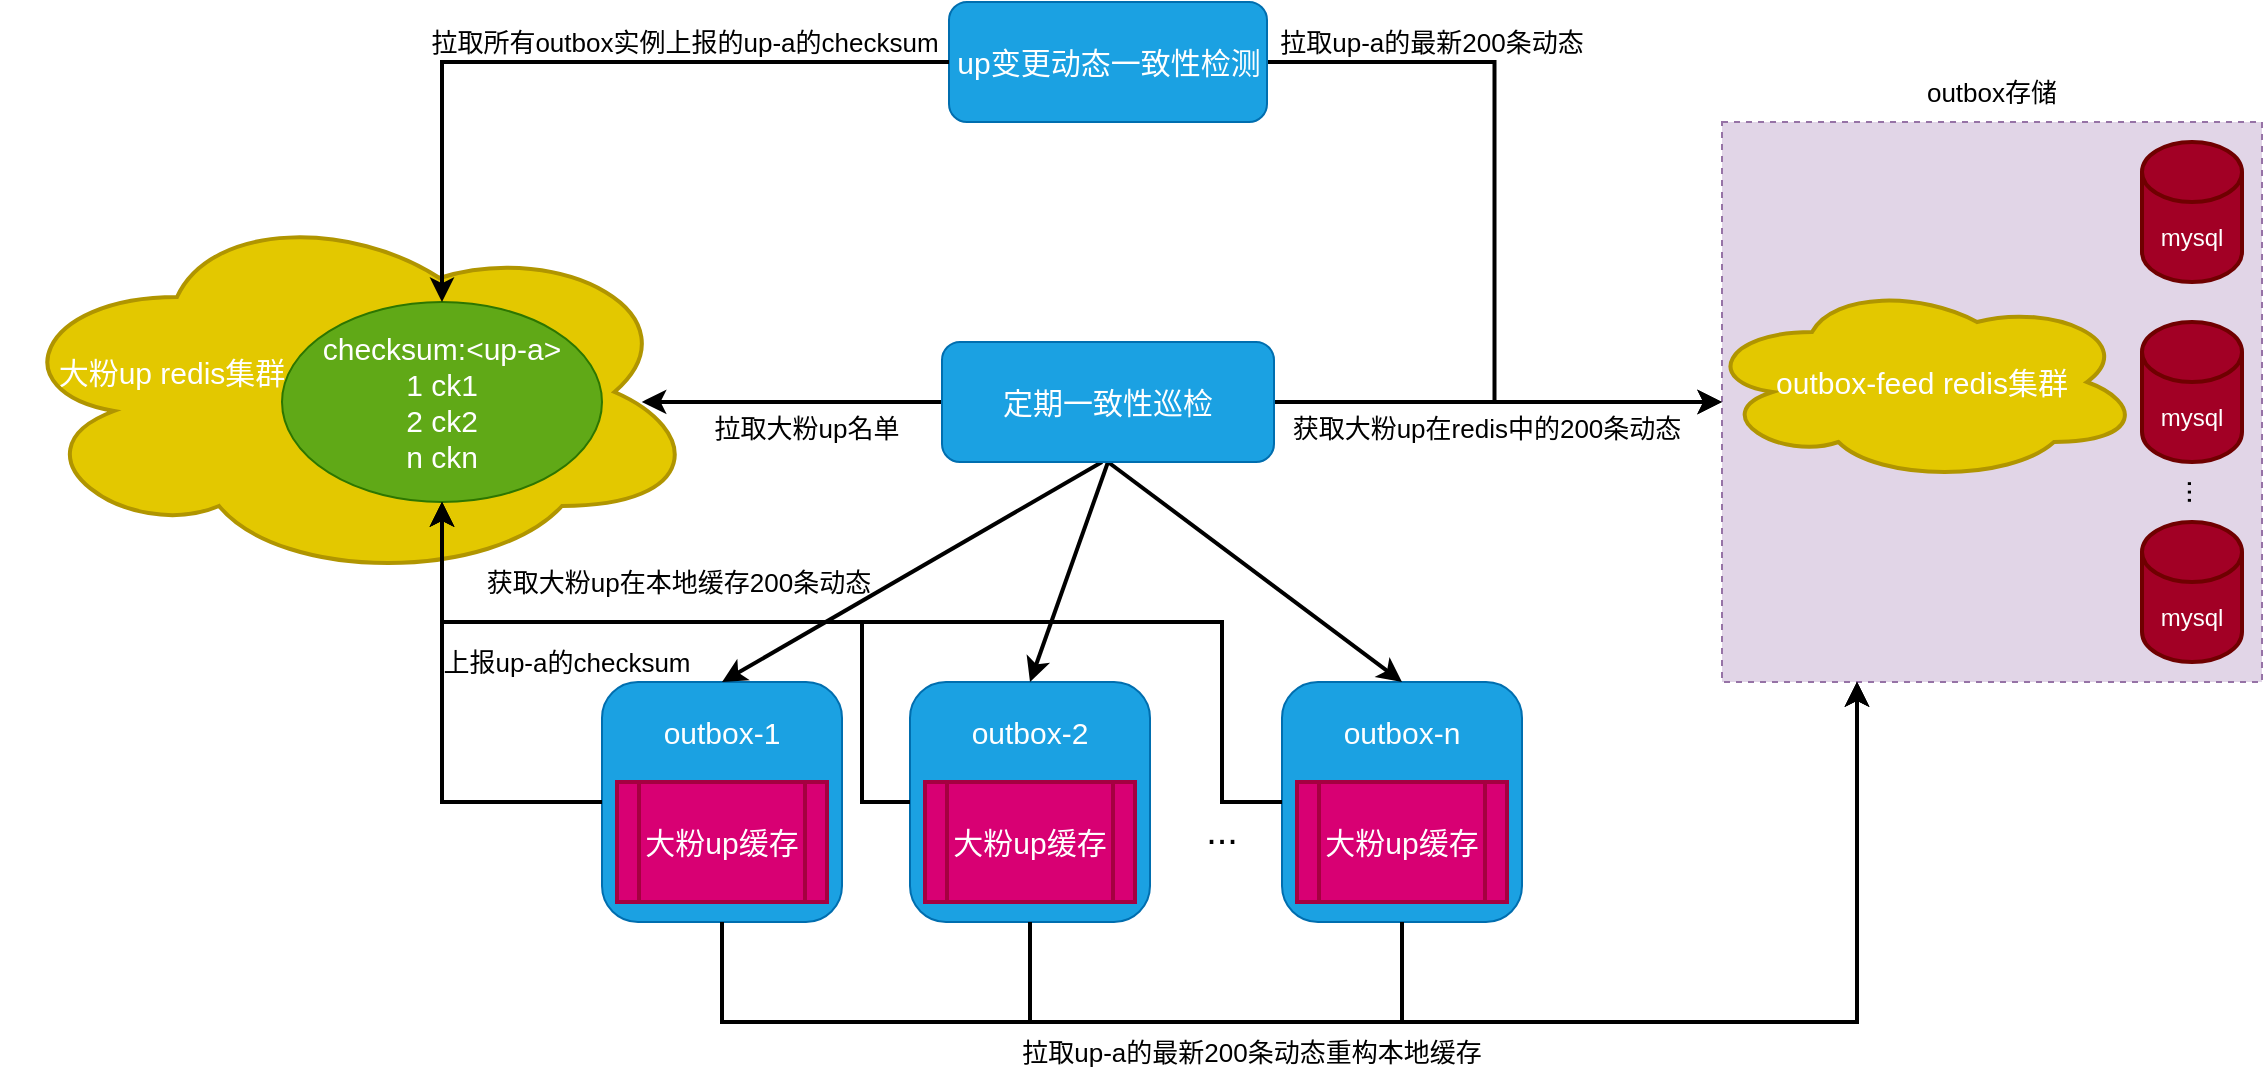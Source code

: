 <mxfile version="21.1.2" type="github">
  <diagram name="第 1 页" id="WdboCnZ2d4t4Ayvz6EiU">
    <mxGraphModel dx="2069" dy="739" grid="1" gridSize="10" guides="1" tooltips="1" connect="1" arrows="1" fold="1" page="1" pageScale="1" pageWidth="827" pageHeight="1169" math="0" shadow="0">
      <root>
        <mxCell id="0" />
        <mxCell id="1" parent="0" />
        <mxCell id="ZECSGGWycOFUHyePITKy-1" value="" style="group" vertex="1" connectable="0" parent="1">
          <mxGeometry x="140" y="400" width="120" height="120" as="geometry" />
        </mxCell>
        <mxCell id="ZECSGGWycOFUHyePITKy-2" value="" style="rounded=1;whiteSpace=wrap;html=1;fillColor=#1ba1e2;fontColor=#ffffff;strokeColor=#006EAF;" vertex="1" parent="ZECSGGWycOFUHyePITKy-1">
          <mxGeometry width="120" height="120" as="geometry" />
        </mxCell>
        <mxCell id="ZECSGGWycOFUHyePITKy-3" value="&lt;span style=&quot;font-size: 15px;&quot;&gt;大粉up缓存&lt;/span&gt;" style="shape=process;whiteSpace=wrap;html=1;backgroundOutline=1;strokeWidth=2;fillColor=#d80073;fontColor=#ffffff;strokeColor=#A50040;" vertex="1" parent="ZECSGGWycOFUHyePITKy-1">
          <mxGeometry x="7.5" y="50" width="105" height="60" as="geometry" />
        </mxCell>
        <mxCell id="ZECSGGWycOFUHyePITKy-4" value="&lt;font color=&quot;#ffffff&quot; style=&quot;font-size: 15px;&quot;&gt;outbox-1&lt;/font&gt;" style="text;strokeColor=none;align=center;fillColor=none;html=1;verticalAlign=middle;whiteSpace=wrap;rounded=0;" vertex="1" parent="ZECSGGWycOFUHyePITKy-1">
          <mxGeometry x="25" y="10" width="70" height="30" as="geometry" />
        </mxCell>
        <mxCell id="ZECSGGWycOFUHyePITKy-5" value="" style="group" vertex="1" connectable="0" parent="1">
          <mxGeometry x="294" y="400" width="120" height="120" as="geometry" />
        </mxCell>
        <mxCell id="ZECSGGWycOFUHyePITKy-6" value="" style="rounded=1;whiteSpace=wrap;html=1;fillColor=#1ba1e2;fontColor=#ffffff;strokeColor=#006EAF;" vertex="1" parent="ZECSGGWycOFUHyePITKy-5">
          <mxGeometry width="120" height="120" as="geometry" />
        </mxCell>
        <mxCell id="ZECSGGWycOFUHyePITKy-7" value="&lt;span style=&quot;font-size: 15px;&quot;&gt;大粉up缓存&lt;/span&gt;" style="shape=process;whiteSpace=wrap;html=1;backgroundOutline=1;strokeWidth=2;fillColor=#d80073;fontColor=#ffffff;strokeColor=#A50040;" vertex="1" parent="ZECSGGWycOFUHyePITKy-5">
          <mxGeometry x="7.5" y="50" width="105" height="60" as="geometry" />
        </mxCell>
        <mxCell id="ZECSGGWycOFUHyePITKy-8" value="&lt;font color=&quot;#ffffff&quot; style=&quot;font-size: 15px;&quot;&gt;outbox-2&lt;/font&gt;" style="text;strokeColor=none;align=center;fillColor=none;html=1;verticalAlign=middle;whiteSpace=wrap;rounded=0;" vertex="1" parent="ZECSGGWycOFUHyePITKy-5">
          <mxGeometry x="25" y="10" width="70" height="30" as="geometry" />
        </mxCell>
        <mxCell id="ZECSGGWycOFUHyePITKy-9" value="" style="group" vertex="1" connectable="0" parent="1">
          <mxGeometry x="480" y="400" width="120" height="120" as="geometry" />
        </mxCell>
        <mxCell id="ZECSGGWycOFUHyePITKy-10" value="" style="rounded=1;whiteSpace=wrap;html=1;fillColor=#1ba1e2;fontColor=#ffffff;strokeColor=#006EAF;" vertex="1" parent="ZECSGGWycOFUHyePITKy-9">
          <mxGeometry width="120" height="120" as="geometry" />
        </mxCell>
        <mxCell id="ZECSGGWycOFUHyePITKy-11" value="&lt;span style=&quot;font-size: 15px;&quot;&gt;大粉up缓存&lt;/span&gt;" style="shape=process;whiteSpace=wrap;html=1;backgroundOutline=1;strokeWidth=2;fillColor=#d80073;fontColor=#ffffff;strokeColor=#A50040;" vertex="1" parent="ZECSGGWycOFUHyePITKy-9">
          <mxGeometry x="7.5" y="50" width="105" height="60" as="geometry" />
        </mxCell>
        <mxCell id="ZECSGGWycOFUHyePITKy-12" value="&lt;font color=&quot;#ffffff&quot; style=&quot;font-size: 15px;&quot;&gt;outbox-n&lt;/font&gt;" style="text;strokeColor=none;align=center;fillColor=none;html=1;verticalAlign=middle;whiteSpace=wrap;rounded=0;" vertex="1" parent="ZECSGGWycOFUHyePITKy-9">
          <mxGeometry x="25" y="10" width="70" height="30" as="geometry" />
        </mxCell>
        <mxCell id="ZECSGGWycOFUHyePITKy-13" value="" style="group" vertex="1" connectable="0" parent="1">
          <mxGeometry x="690" y="90" width="280" height="310" as="geometry" />
        </mxCell>
        <mxCell id="ZECSGGWycOFUHyePITKy-14" value="" style="rounded=0;whiteSpace=wrap;html=1;dashed=1;fillColor=#e1d5e7;strokeColor=#9673a6;" vertex="1" parent="ZECSGGWycOFUHyePITKy-13">
          <mxGeometry x="10" y="30" width="270" height="280" as="geometry" />
        </mxCell>
        <mxCell id="ZECSGGWycOFUHyePITKy-15" value="&lt;font color=&quot;#ffffff&quot; style=&quot;font-size: 15px;&quot;&gt;outbox-feed redis集群&lt;/font&gt;" style="ellipse;shape=cloud;whiteSpace=wrap;html=1;strokeWidth=2;fillColor=#e3c800;strokeColor=#B09500;fontColor=#000000;" vertex="1" parent="ZECSGGWycOFUHyePITKy-13">
          <mxGeometry y="110" width="220" height="100" as="geometry" />
        </mxCell>
        <mxCell id="ZECSGGWycOFUHyePITKy-16" value="mysql" style="shape=cylinder3;whiteSpace=wrap;html=1;boundedLbl=1;backgroundOutline=1;size=15;strokeWidth=2;fillColor=#a20025;fontColor=#ffffff;strokeColor=#6F0000;" vertex="1" parent="ZECSGGWycOFUHyePITKy-13">
          <mxGeometry x="220" y="40" width="50" height="70" as="geometry" />
        </mxCell>
        <mxCell id="ZECSGGWycOFUHyePITKy-17" value="mysql" style="shape=cylinder3;whiteSpace=wrap;html=1;boundedLbl=1;backgroundOutline=1;size=15;strokeWidth=2;fillColor=#a20025;fontColor=#ffffff;strokeColor=#6F0000;" vertex="1" parent="ZECSGGWycOFUHyePITKy-13">
          <mxGeometry x="220" y="130" width="50" height="70" as="geometry" />
        </mxCell>
        <mxCell id="ZECSGGWycOFUHyePITKy-18" value="&lt;font style=&quot;font-size: 15px;&quot;&gt;...&lt;/font&gt;" style="text;strokeColor=none;align=center;fillColor=none;html=1;verticalAlign=middle;whiteSpace=wrap;rounded=0;rotation=-90;" vertex="1" parent="ZECSGGWycOFUHyePITKy-13">
          <mxGeometry x="207" y="200" width="63" height="30" as="geometry" />
        </mxCell>
        <mxCell id="ZECSGGWycOFUHyePITKy-19" value="mysql" style="shape=cylinder3;whiteSpace=wrap;html=1;boundedLbl=1;backgroundOutline=1;size=15;strokeWidth=2;fillColor=#a20025;fontColor=#ffffff;strokeColor=#6F0000;" vertex="1" parent="ZECSGGWycOFUHyePITKy-13">
          <mxGeometry x="220" y="230" width="50" height="70" as="geometry" />
        </mxCell>
        <mxCell id="ZECSGGWycOFUHyePITKy-20" value="&lt;font style=&quot;font-size: 13px;&quot;&gt;outbox存储&lt;/font&gt;" style="text;strokeColor=none;align=center;fillColor=none;html=1;verticalAlign=middle;whiteSpace=wrap;rounded=0;" vertex="1" parent="ZECSGGWycOFUHyePITKy-13">
          <mxGeometry x="105" width="80" height="30" as="geometry" />
        </mxCell>
        <mxCell id="ZECSGGWycOFUHyePITKy-25" value="&lt;font style=&quot;font-size: 13px;&quot;&gt;拉取up-a的最新200条动态重构本地缓存&lt;/font&gt;" style="text;strokeColor=none;align=center;fillColor=none;html=1;verticalAlign=middle;whiteSpace=wrap;rounded=0;" vertex="1" parent="1">
          <mxGeometry x="340" y="575" width="250" height="20" as="geometry" />
        </mxCell>
        <mxCell id="ZECSGGWycOFUHyePITKy-42" style="edgeStyle=orthogonalEdgeStyle;rounded=0;orthogonalLoop=1;jettySize=auto;html=1;strokeWidth=2;" edge="1" parent="1" source="ZECSGGWycOFUHyePITKy-26" target="ZECSGGWycOFUHyePITKy-14">
          <mxGeometry relative="1" as="geometry" />
        </mxCell>
        <mxCell id="ZECSGGWycOFUHyePITKy-26" value="&lt;span style=&quot;font-size: 15px;&quot;&gt;up变更动态一致性检测&lt;/span&gt;" style="rounded=1;whiteSpace=wrap;html=1;fillColor=#1ba1e2;fontColor=#ffffff;strokeColor=#006EAF;" vertex="1" parent="1">
          <mxGeometry x="313.5" y="60" width="159" height="60" as="geometry" />
        </mxCell>
        <mxCell id="ZECSGGWycOFUHyePITKy-48" style="edgeStyle=orthogonalEdgeStyle;rounded=0;orthogonalLoop=1;jettySize=auto;html=1;strokeWidth=2;" edge="1" parent="1" source="ZECSGGWycOFUHyePITKy-27">
          <mxGeometry relative="1" as="geometry">
            <mxPoint x="700" y="260" as="targetPoint" />
            <Array as="points">
              <mxPoint x="520" y="260" />
              <mxPoint x="520" y="260" />
            </Array>
          </mxGeometry>
        </mxCell>
        <mxCell id="ZECSGGWycOFUHyePITKy-52" style="edgeStyle=none;rounded=0;orthogonalLoop=1;jettySize=auto;html=1;entryX=0.914;entryY=0.526;entryDx=0;entryDy=0;entryPerimeter=0;strokeWidth=2;" edge="1" parent="1" source="ZECSGGWycOFUHyePITKy-27" target="ZECSGGWycOFUHyePITKy-33">
          <mxGeometry relative="1" as="geometry" />
        </mxCell>
        <mxCell id="ZECSGGWycOFUHyePITKy-54" style="edgeStyle=none;rounded=0;orthogonalLoop=1;jettySize=auto;html=1;entryX=0.5;entryY=0;entryDx=0;entryDy=0;strokeWidth=2;" edge="1" parent="1" target="ZECSGGWycOFUHyePITKy-2">
          <mxGeometry relative="1" as="geometry">
            <mxPoint x="390" y="290" as="sourcePoint" />
          </mxGeometry>
        </mxCell>
        <mxCell id="ZECSGGWycOFUHyePITKy-55" style="edgeStyle=none;rounded=0;orthogonalLoop=1;jettySize=auto;html=1;exitX=0.5;exitY=1;exitDx=0;exitDy=0;entryX=0.5;entryY=0;entryDx=0;entryDy=0;strokeWidth=2;" edge="1" parent="1" source="ZECSGGWycOFUHyePITKy-27" target="ZECSGGWycOFUHyePITKy-6">
          <mxGeometry relative="1" as="geometry" />
        </mxCell>
        <mxCell id="ZECSGGWycOFUHyePITKy-56" style="edgeStyle=none;rounded=0;orthogonalLoop=1;jettySize=auto;html=1;exitX=0.5;exitY=1;exitDx=0;exitDy=0;entryX=0.5;entryY=0;entryDx=0;entryDy=0;strokeWidth=2;" edge="1" parent="1" source="ZECSGGWycOFUHyePITKy-27" target="ZECSGGWycOFUHyePITKy-10">
          <mxGeometry relative="1" as="geometry" />
        </mxCell>
        <mxCell id="ZECSGGWycOFUHyePITKy-27" value="&lt;span style=&quot;font-size: 15px;&quot;&gt;定期一致性巡检&lt;/span&gt;" style="rounded=1;whiteSpace=wrap;html=1;fillColor=#1ba1e2;fontColor=#ffffff;strokeColor=#006EAF;" vertex="1" parent="1">
          <mxGeometry x="310" y="230" width="166" height="60" as="geometry" />
        </mxCell>
        <mxCell id="ZECSGGWycOFUHyePITKy-33" value="" style="ellipse;shape=cloud;whiteSpace=wrap;html=1;strokeWidth=2;fillColor=#e3c800;fontColor=#000000;strokeColor=#B09500;" vertex="1" parent="1">
          <mxGeometry x="-160" y="160" width="350" height="190" as="geometry" />
        </mxCell>
        <mxCell id="ZECSGGWycOFUHyePITKy-34" value="&lt;font style=&quot;font-size: 15px;&quot;&gt;checksum:&amp;lt;up-a&amp;gt;&lt;br&gt;1 ck1&lt;br&gt;2 ck2&lt;br&gt;n ckn&lt;/font&gt;" style="ellipse;whiteSpace=wrap;html=1;fillColor=#60a917;fontColor=#ffffff;strokeColor=#2D7600;" vertex="1" parent="1">
          <mxGeometry x="-20" y="210" width="160" height="100" as="geometry" />
        </mxCell>
        <mxCell id="ZECSGGWycOFUHyePITKy-35" value="&lt;font color=&quot;#ffffff&quot; style=&quot;font-size: 15px;&quot;&gt;大粉up redis集群&lt;/font&gt;" style="text;strokeColor=none;align=center;fillColor=none;html=1;verticalAlign=middle;whiteSpace=wrap;rounded=0;" vertex="1" parent="1">
          <mxGeometry x="-150" y="227.5" width="150" height="35" as="geometry" />
        </mxCell>
        <mxCell id="ZECSGGWycOFUHyePITKy-39" style="edgeStyle=orthogonalEdgeStyle;rounded=0;orthogonalLoop=1;jettySize=auto;html=1;exitX=0;exitY=0.5;exitDx=0;exitDy=0;strokeWidth=2;" edge="1" parent="1" source="ZECSGGWycOFUHyePITKy-2" target="ZECSGGWycOFUHyePITKy-34">
          <mxGeometry relative="1" as="geometry" />
        </mxCell>
        <mxCell id="ZECSGGWycOFUHyePITKy-43" style="edgeStyle=orthogonalEdgeStyle;rounded=0;orthogonalLoop=1;jettySize=auto;html=1;exitX=0;exitY=0.5;exitDx=0;exitDy=0;entryX=0.5;entryY=0;entryDx=0;entryDy=0;strokeWidth=2;" edge="1" parent="1" source="ZECSGGWycOFUHyePITKy-26" target="ZECSGGWycOFUHyePITKy-34">
          <mxGeometry relative="1" as="geometry" />
        </mxCell>
        <mxCell id="ZECSGGWycOFUHyePITKy-44" value="&lt;font style=&quot;font-size: 13px;&quot;&gt;拉取up-a的最新200条动态&lt;/font&gt;" style="text;strokeColor=none;align=center;fillColor=none;html=1;verticalAlign=middle;whiteSpace=wrap;rounded=0;" vertex="1" parent="1">
          <mxGeometry x="430" y="70" width="250" height="20" as="geometry" />
        </mxCell>
        <mxCell id="ZECSGGWycOFUHyePITKy-45" value="&lt;font style=&quot;font-size: 13px;&quot;&gt;拉取所有outbox实例上报的up-a的checksum&lt;/font&gt;" style="text;strokeColor=none;align=center;fillColor=none;html=1;verticalAlign=middle;whiteSpace=wrap;rounded=0;" vertex="1" parent="1">
          <mxGeometry x="49" y="70" width="264.5" height="20" as="geometry" />
        </mxCell>
        <mxCell id="ZECSGGWycOFUHyePITKy-53" value="&lt;span style=&quot;font-size: 13px;&quot;&gt;拉取大粉up名单&lt;/span&gt;" style="text;strokeColor=none;align=center;fillColor=none;html=1;verticalAlign=middle;whiteSpace=wrap;rounded=0;strokeWidth=2;" vertex="1" parent="1">
          <mxGeometry x="110" y="262.5" width="264.5" height="20" as="geometry" />
        </mxCell>
        <mxCell id="ZECSGGWycOFUHyePITKy-58" value="&lt;span style=&quot;font-size: 13px;&quot;&gt;获取大粉up在本地缓存200条动态&lt;/span&gt;" style="text;strokeColor=none;align=center;fillColor=none;html=1;verticalAlign=middle;whiteSpace=wrap;rounded=0;strokeWidth=2;" vertex="1" parent="1">
          <mxGeometry x="45.5" y="340" width="264.5" height="20" as="geometry" />
        </mxCell>
        <mxCell id="ZECSGGWycOFUHyePITKy-59" value="&lt;span style=&quot;font-size: 13px;&quot;&gt;获取大粉up在redis中的200条动态&lt;/span&gt;" style="text;strokeColor=none;align=center;fillColor=none;html=1;verticalAlign=middle;whiteSpace=wrap;rounded=0;strokeWidth=2;" vertex="1" parent="1">
          <mxGeometry x="450" y="262.5" width="264.5" height="20" as="geometry" />
        </mxCell>
        <mxCell id="ZECSGGWycOFUHyePITKy-61" style="edgeStyle=orthogonalEdgeStyle;rounded=0;orthogonalLoop=1;jettySize=auto;html=1;entryX=0.25;entryY=1;entryDx=0;entryDy=0;strokeWidth=2;" edge="1" parent="1" source="ZECSGGWycOFUHyePITKy-2" target="ZECSGGWycOFUHyePITKy-14">
          <mxGeometry relative="1" as="geometry">
            <Array as="points">
              <mxPoint x="200" y="570" />
              <mxPoint x="768" y="570" />
            </Array>
          </mxGeometry>
        </mxCell>
        <mxCell id="ZECSGGWycOFUHyePITKy-62" style="edgeStyle=orthogonalEdgeStyle;rounded=0;orthogonalLoop=1;jettySize=auto;html=1;entryX=0.25;entryY=1;entryDx=0;entryDy=0;strokeWidth=2;" edge="1" parent="1" source="ZECSGGWycOFUHyePITKy-6" target="ZECSGGWycOFUHyePITKy-14">
          <mxGeometry relative="1" as="geometry">
            <Array as="points">
              <mxPoint x="354" y="570" />
              <mxPoint x="768" y="570" />
            </Array>
          </mxGeometry>
        </mxCell>
        <mxCell id="ZECSGGWycOFUHyePITKy-63" style="edgeStyle=orthogonalEdgeStyle;rounded=0;orthogonalLoop=1;jettySize=auto;html=1;entryX=0.25;entryY=1;entryDx=0;entryDy=0;strokeWidth=2;" edge="1" parent="1" source="ZECSGGWycOFUHyePITKy-10" target="ZECSGGWycOFUHyePITKy-14">
          <mxGeometry relative="1" as="geometry">
            <Array as="points">
              <mxPoint x="540" y="570" />
              <mxPoint x="768" y="570" />
            </Array>
          </mxGeometry>
        </mxCell>
        <mxCell id="ZECSGGWycOFUHyePITKy-65" style="edgeStyle=orthogonalEdgeStyle;rounded=0;orthogonalLoop=1;jettySize=auto;html=1;exitX=0;exitY=0.5;exitDx=0;exitDy=0;entryX=0.5;entryY=1;entryDx=0;entryDy=0;strokeWidth=2;" edge="1" parent="1" source="ZECSGGWycOFUHyePITKy-6" target="ZECSGGWycOFUHyePITKy-34">
          <mxGeometry relative="1" as="geometry">
            <Array as="points">
              <mxPoint x="270" y="460" />
              <mxPoint x="270" y="370" />
              <mxPoint x="60" y="370" />
            </Array>
          </mxGeometry>
        </mxCell>
        <mxCell id="ZECSGGWycOFUHyePITKy-66" style="edgeStyle=orthogonalEdgeStyle;rounded=0;orthogonalLoop=1;jettySize=auto;html=1;entryX=0.5;entryY=1;entryDx=0;entryDy=0;strokeWidth=2;" edge="1" parent="1" source="ZECSGGWycOFUHyePITKy-10" target="ZECSGGWycOFUHyePITKy-34">
          <mxGeometry relative="1" as="geometry">
            <Array as="points">
              <mxPoint x="450" y="460" />
              <mxPoint x="450" y="370" />
              <mxPoint x="60" y="370" />
            </Array>
          </mxGeometry>
        </mxCell>
        <mxCell id="ZECSGGWycOFUHyePITKy-67" value="&lt;span style=&quot;font-size: 13px;&quot;&gt;上报up-a的checksum&lt;/span&gt;" style="text;strokeColor=none;align=center;fillColor=none;html=1;verticalAlign=middle;whiteSpace=wrap;rounded=0;strokeWidth=2;" vertex="1" parent="1">
          <mxGeometry x="-10" y="380" width="264.5" height="20" as="geometry" />
        </mxCell>
        <mxCell id="ZECSGGWycOFUHyePITKy-69" value="&lt;font style=&quot;font-size: 19px;&quot;&gt;...&lt;/font&gt;" style="text;strokeColor=none;align=center;fillColor=none;html=1;verticalAlign=middle;whiteSpace=wrap;rounded=0;" vertex="1" parent="1">
          <mxGeometry x="430" y="460" width="40" height="30" as="geometry" />
        </mxCell>
      </root>
    </mxGraphModel>
  </diagram>
</mxfile>
